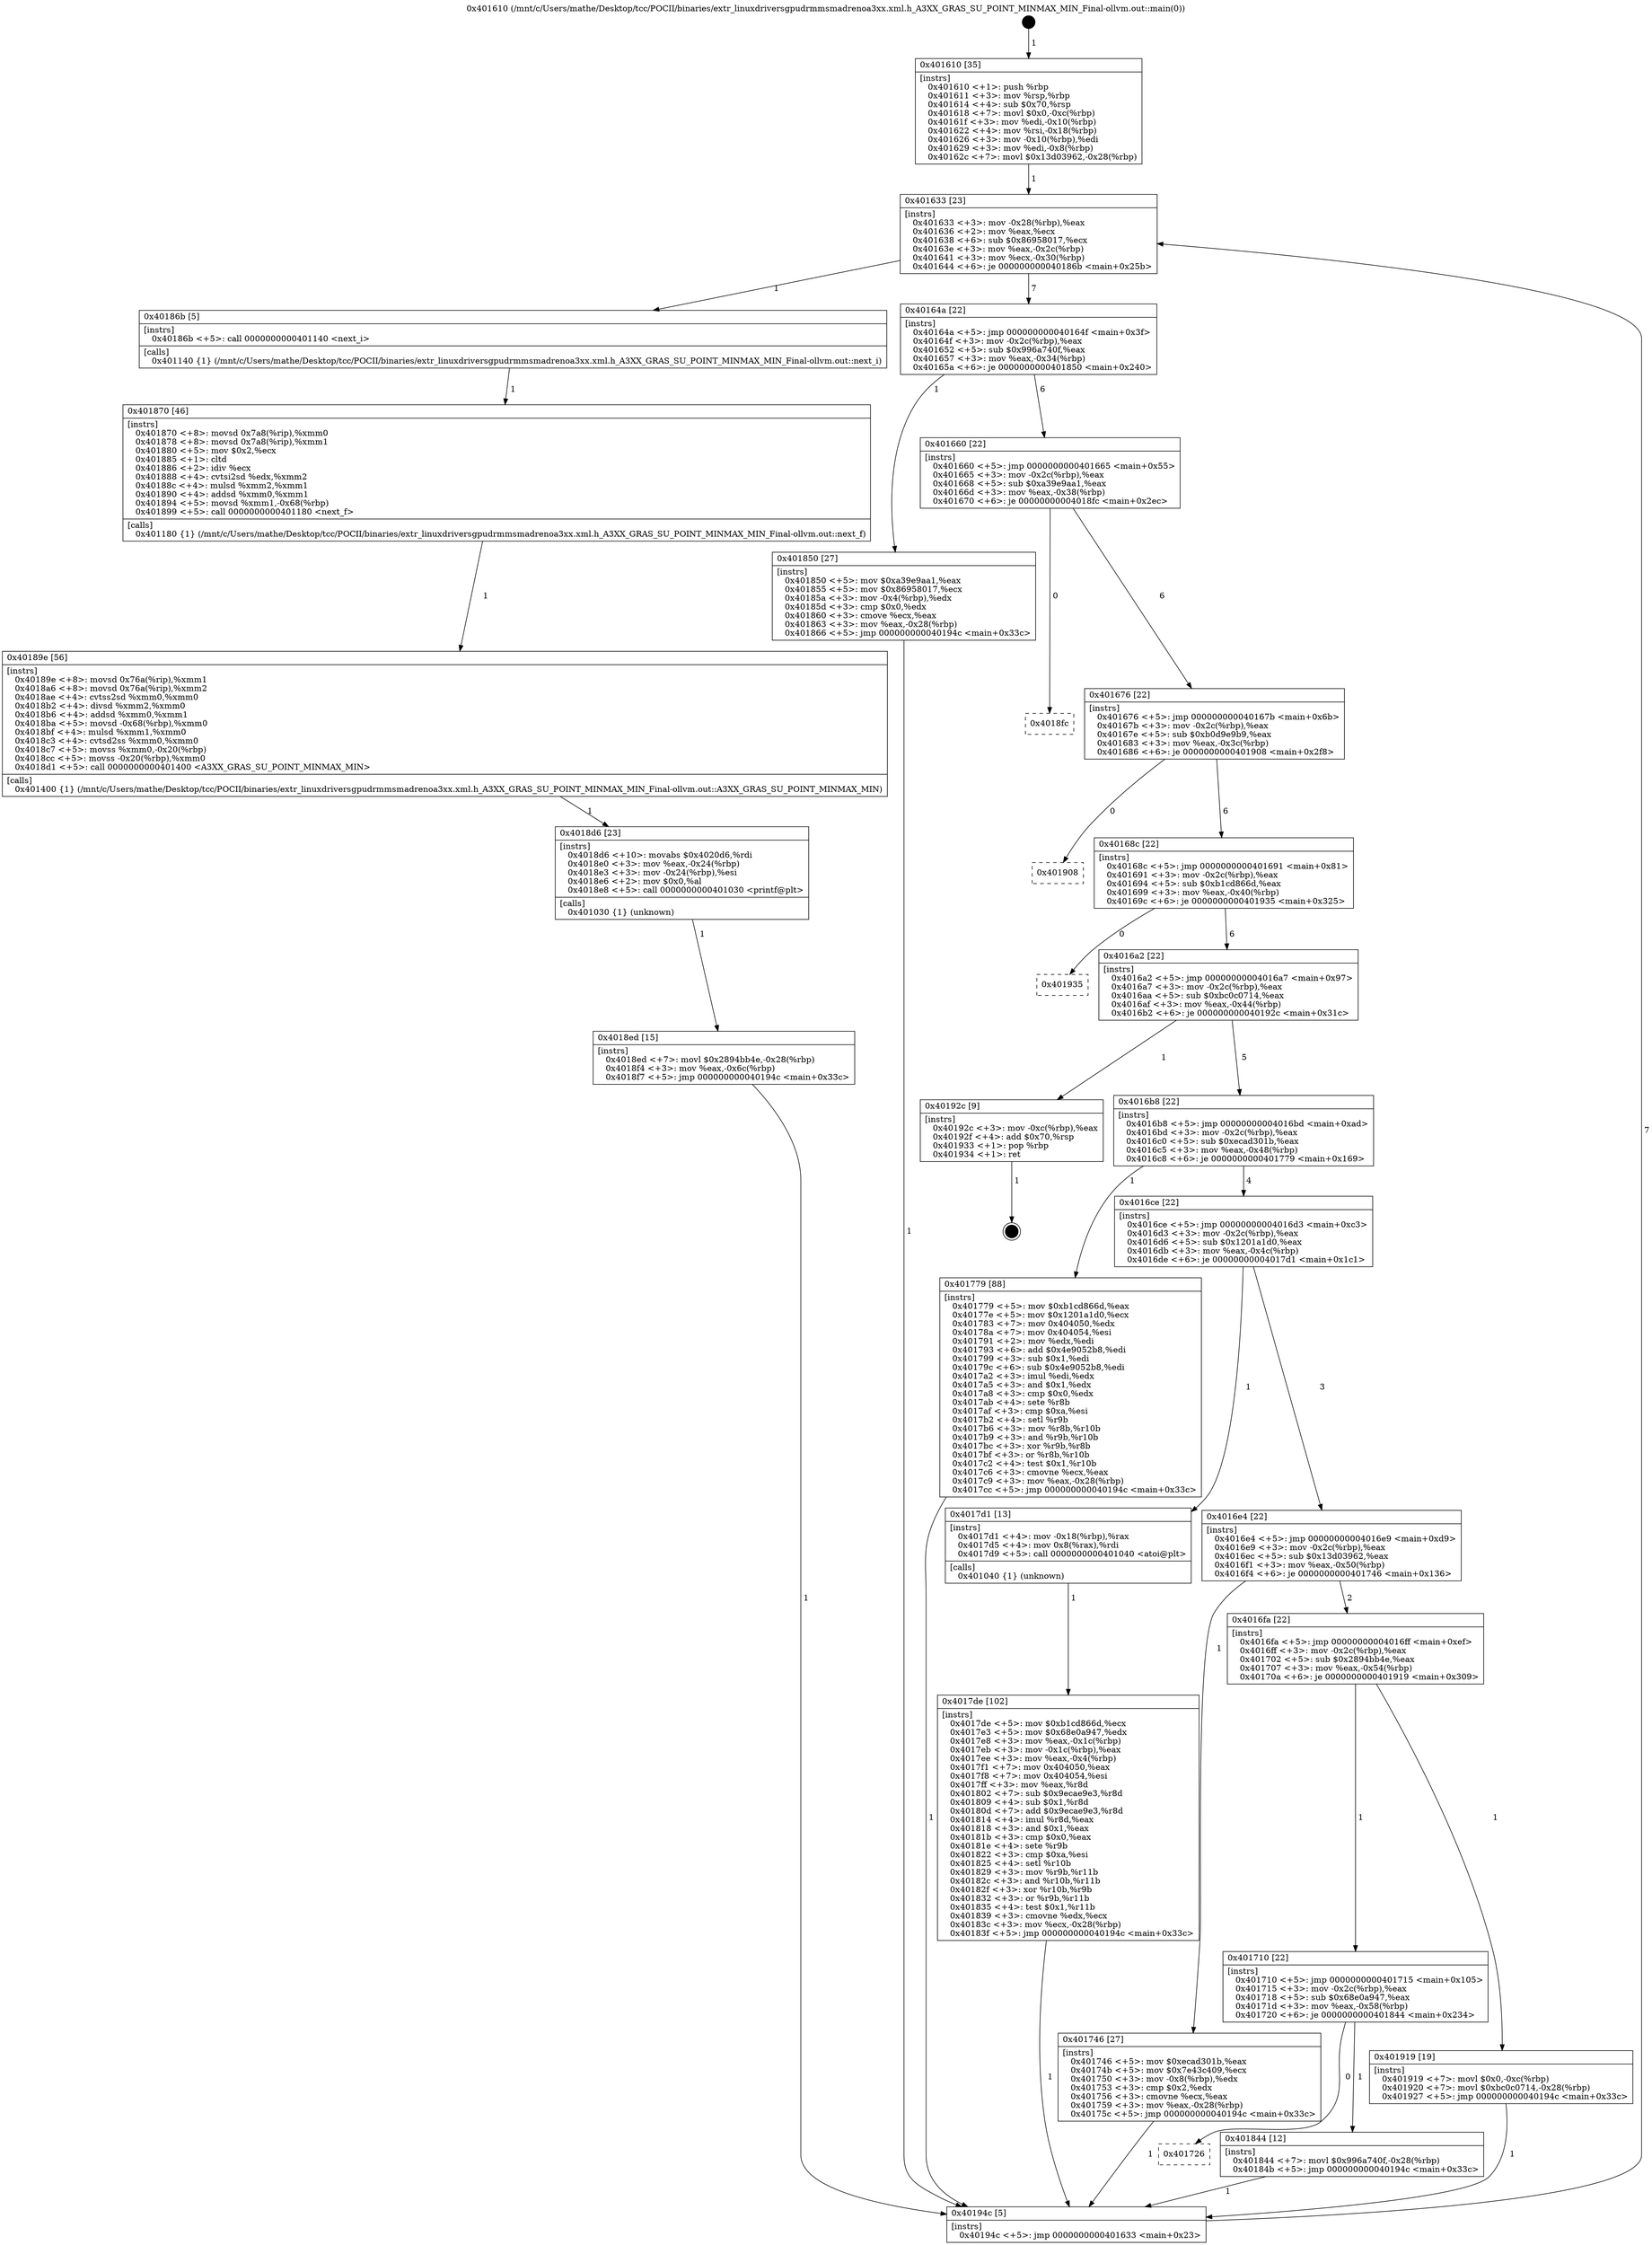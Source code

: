 digraph "0x401610" {
  label = "0x401610 (/mnt/c/Users/mathe/Desktop/tcc/POCII/binaries/extr_linuxdriversgpudrmmsmadrenoa3xx.xml.h_A3XX_GRAS_SU_POINT_MINMAX_MIN_Final-ollvm.out::main(0))"
  labelloc = "t"
  node[shape=record]

  Entry [label="",width=0.3,height=0.3,shape=circle,fillcolor=black,style=filled]
  "0x401633" [label="{
     0x401633 [23]\l
     | [instrs]\l
     &nbsp;&nbsp;0x401633 \<+3\>: mov -0x28(%rbp),%eax\l
     &nbsp;&nbsp;0x401636 \<+2\>: mov %eax,%ecx\l
     &nbsp;&nbsp;0x401638 \<+6\>: sub $0x86958017,%ecx\l
     &nbsp;&nbsp;0x40163e \<+3\>: mov %eax,-0x2c(%rbp)\l
     &nbsp;&nbsp;0x401641 \<+3\>: mov %ecx,-0x30(%rbp)\l
     &nbsp;&nbsp;0x401644 \<+6\>: je 000000000040186b \<main+0x25b\>\l
  }"]
  "0x40186b" [label="{
     0x40186b [5]\l
     | [instrs]\l
     &nbsp;&nbsp;0x40186b \<+5\>: call 0000000000401140 \<next_i\>\l
     | [calls]\l
     &nbsp;&nbsp;0x401140 \{1\} (/mnt/c/Users/mathe/Desktop/tcc/POCII/binaries/extr_linuxdriversgpudrmmsmadrenoa3xx.xml.h_A3XX_GRAS_SU_POINT_MINMAX_MIN_Final-ollvm.out::next_i)\l
  }"]
  "0x40164a" [label="{
     0x40164a [22]\l
     | [instrs]\l
     &nbsp;&nbsp;0x40164a \<+5\>: jmp 000000000040164f \<main+0x3f\>\l
     &nbsp;&nbsp;0x40164f \<+3\>: mov -0x2c(%rbp),%eax\l
     &nbsp;&nbsp;0x401652 \<+5\>: sub $0x996a740f,%eax\l
     &nbsp;&nbsp;0x401657 \<+3\>: mov %eax,-0x34(%rbp)\l
     &nbsp;&nbsp;0x40165a \<+6\>: je 0000000000401850 \<main+0x240\>\l
  }"]
  Exit [label="",width=0.3,height=0.3,shape=circle,fillcolor=black,style=filled,peripheries=2]
  "0x401850" [label="{
     0x401850 [27]\l
     | [instrs]\l
     &nbsp;&nbsp;0x401850 \<+5\>: mov $0xa39e9aa1,%eax\l
     &nbsp;&nbsp;0x401855 \<+5\>: mov $0x86958017,%ecx\l
     &nbsp;&nbsp;0x40185a \<+3\>: mov -0x4(%rbp),%edx\l
     &nbsp;&nbsp;0x40185d \<+3\>: cmp $0x0,%edx\l
     &nbsp;&nbsp;0x401860 \<+3\>: cmove %ecx,%eax\l
     &nbsp;&nbsp;0x401863 \<+3\>: mov %eax,-0x28(%rbp)\l
     &nbsp;&nbsp;0x401866 \<+5\>: jmp 000000000040194c \<main+0x33c\>\l
  }"]
  "0x401660" [label="{
     0x401660 [22]\l
     | [instrs]\l
     &nbsp;&nbsp;0x401660 \<+5\>: jmp 0000000000401665 \<main+0x55\>\l
     &nbsp;&nbsp;0x401665 \<+3\>: mov -0x2c(%rbp),%eax\l
     &nbsp;&nbsp;0x401668 \<+5\>: sub $0xa39e9aa1,%eax\l
     &nbsp;&nbsp;0x40166d \<+3\>: mov %eax,-0x38(%rbp)\l
     &nbsp;&nbsp;0x401670 \<+6\>: je 00000000004018fc \<main+0x2ec\>\l
  }"]
  "0x4018ed" [label="{
     0x4018ed [15]\l
     | [instrs]\l
     &nbsp;&nbsp;0x4018ed \<+7\>: movl $0x2894bb4e,-0x28(%rbp)\l
     &nbsp;&nbsp;0x4018f4 \<+3\>: mov %eax,-0x6c(%rbp)\l
     &nbsp;&nbsp;0x4018f7 \<+5\>: jmp 000000000040194c \<main+0x33c\>\l
  }"]
  "0x4018fc" [label="{
     0x4018fc\l
  }", style=dashed]
  "0x401676" [label="{
     0x401676 [22]\l
     | [instrs]\l
     &nbsp;&nbsp;0x401676 \<+5\>: jmp 000000000040167b \<main+0x6b\>\l
     &nbsp;&nbsp;0x40167b \<+3\>: mov -0x2c(%rbp),%eax\l
     &nbsp;&nbsp;0x40167e \<+5\>: sub $0xb0d9e9b9,%eax\l
     &nbsp;&nbsp;0x401683 \<+3\>: mov %eax,-0x3c(%rbp)\l
     &nbsp;&nbsp;0x401686 \<+6\>: je 0000000000401908 \<main+0x2f8\>\l
  }"]
  "0x4018d6" [label="{
     0x4018d6 [23]\l
     | [instrs]\l
     &nbsp;&nbsp;0x4018d6 \<+10\>: movabs $0x4020d6,%rdi\l
     &nbsp;&nbsp;0x4018e0 \<+3\>: mov %eax,-0x24(%rbp)\l
     &nbsp;&nbsp;0x4018e3 \<+3\>: mov -0x24(%rbp),%esi\l
     &nbsp;&nbsp;0x4018e6 \<+2\>: mov $0x0,%al\l
     &nbsp;&nbsp;0x4018e8 \<+5\>: call 0000000000401030 \<printf@plt\>\l
     | [calls]\l
     &nbsp;&nbsp;0x401030 \{1\} (unknown)\l
  }"]
  "0x401908" [label="{
     0x401908\l
  }", style=dashed]
  "0x40168c" [label="{
     0x40168c [22]\l
     | [instrs]\l
     &nbsp;&nbsp;0x40168c \<+5\>: jmp 0000000000401691 \<main+0x81\>\l
     &nbsp;&nbsp;0x401691 \<+3\>: mov -0x2c(%rbp),%eax\l
     &nbsp;&nbsp;0x401694 \<+5\>: sub $0xb1cd866d,%eax\l
     &nbsp;&nbsp;0x401699 \<+3\>: mov %eax,-0x40(%rbp)\l
     &nbsp;&nbsp;0x40169c \<+6\>: je 0000000000401935 \<main+0x325\>\l
  }"]
  "0x40189e" [label="{
     0x40189e [56]\l
     | [instrs]\l
     &nbsp;&nbsp;0x40189e \<+8\>: movsd 0x76a(%rip),%xmm1\l
     &nbsp;&nbsp;0x4018a6 \<+8\>: movsd 0x76a(%rip),%xmm2\l
     &nbsp;&nbsp;0x4018ae \<+4\>: cvtss2sd %xmm0,%xmm0\l
     &nbsp;&nbsp;0x4018b2 \<+4\>: divsd %xmm2,%xmm0\l
     &nbsp;&nbsp;0x4018b6 \<+4\>: addsd %xmm0,%xmm1\l
     &nbsp;&nbsp;0x4018ba \<+5\>: movsd -0x68(%rbp),%xmm0\l
     &nbsp;&nbsp;0x4018bf \<+4\>: mulsd %xmm1,%xmm0\l
     &nbsp;&nbsp;0x4018c3 \<+4\>: cvtsd2ss %xmm0,%xmm0\l
     &nbsp;&nbsp;0x4018c7 \<+5\>: movss %xmm0,-0x20(%rbp)\l
     &nbsp;&nbsp;0x4018cc \<+5\>: movss -0x20(%rbp),%xmm0\l
     &nbsp;&nbsp;0x4018d1 \<+5\>: call 0000000000401400 \<A3XX_GRAS_SU_POINT_MINMAX_MIN\>\l
     | [calls]\l
     &nbsp;&nbsp;0x401400 \{1\} (/mnt/c/Users/mathe/Desktop/tcc/POCII/binaries/extr_linuxdriversgpudrmmsmadrenoa3xx.xml.h_A3XX_GRAS_SU_POINT_MINMAX_MIN_Final-ollvm.out::A3XX_GRAS_SU_POINT_MINMAX_MIN)\l
  }"]
  "0x401935" [label="{
     0x401935\l
  }", style=dashed]
  "0x4016a2" [label="{
     0x4016a2 [22]\l
     | [instrs]\l
     &nbsp;&nbsp;0x4016a2 \<+5\>: jmp 00000000004016a7 \<main+0x97\>\l
     &nbsp;&nbsp;0x4016a7 \<+3\>: mov -0x2c(%rbp),%eax\l
     &nbsp;&nbsp;0x4016aa \<+5\>: sub $0xbc0c0714,%eax\l
     &nbsp;&nbsp;0x4016af \<+3\>: mov %eax,-0x44(%rbp)\l
     &nbsp;&nbsp;0x4016b2 \<+6\>: je 000000000040192c \<main+0x31c\>\l
  }"]
  "0x401870" [label="{
     0x401870 [46]\l
     | [instrs]\l
     &nbsp;&nbsp;0x401870 \<+8\>: movsd 0x7a8(%rip),%xmm0\l
     &nbsp;&nbsp;0x401878 \<+8\>: movsd 0x7a8(%rip),%xmm1\l
     &nbsp;&nbsp;0x401880 \<+5\>: mov $0x2,%ecx\l
     &nbsp;&nbsp;0x401885 \<+1\>: cltd\l
     &nbsp;&nbsp;0x401886 \<+2\>: idiv %ecx\l
     &nbsp;&nbsp;0x401888 \<+4\>: cvtsi2sd %edx,%xmm2\l
     &nbsp;&nbsp;0x40188c \<+4\>: mulsd %xmm2,%xmm1\l
     &nbsp;&nbsp;0x401890 \<+4\>: addsd %xmm0,%xmm1\l
     &nbsp;&nbsp;0x401894 \<+5\>: movsd %xmm1,-0x68(%rbp)\l
     &nbsp;&nbsp;0x401899 \<+5\>: call 0000000000401180 \<next_f\>\l
     | [calls]\l
     &nbsp;&nbsp;0x401180 \{1\} (/mnt/c/Users/mathe/Desktop/tcc/POCII/binaries/extr_linuxdriversgpudrmmsmadrenoa3xx.xml.h_A3XX_GRAS_SU_POINT_MINMAX_MIN_Final-ollvm.out::next_f)\l
  }"]
  "0x40192c" [label="{
     0x40192c [9]\l
     | [instrs]\l
     &nbsp;&nbsp;0x40192c \<+3\>: mov -0xc(%rbp),%eax\l
     &nbsp;&nbsp;0x40192f \<+4\>: add $0x70,%rsp\l
     &nbsp;&nbsp;0x401933 \<+1\>: pop %rbp\l
     &nbsp;&nbsp;0x401934 \<+1\>: ret\l
  }"]
  "0x4016b8" [label="{
     0x4016b8 [22]\l
     | [instrs]\l
     &nbsp;&nbsp;0x4016b8 \<+5\>: jmp 00000000004016bd \<main+0xad\>\l
     &nbsp;&nbsp;0x4016bd \<+3\>: mov -0x2c(%rbp),%eax\l
     &nbsp;&nbsp;0x4016c0 \<+5\>: sub $0xecad301b,%eax\l
     &nbsp;&nbsp;0x4016c5 \<+3\>: mov %eax,-0x48(%rbp)\l
     &nbsp;&nbsp;0x4016c8 \<+6\>: je 0000000000401779 \<main+0x169\>\l
  }"]
  "0x401726" [label="{
     0x401726\l
  }", style=dashed]
  "0x401779" [label="{
     0x401779 [88]\l
     | [instrs]\l
     &nbsp;&nbsp;0x401779 \<+5\>: mov $0xb1cd866d,%eax\l
     &nbsp;&nbsp;0x40177e \<+5\>: mov $0x1201a1d0,%ecx\l
     &nbsp;&nbsp;0x401783 \<+7\>: mov 0x404050,%edx\l
     &nbsp;&nbsp;0x40178a \<+7\>: mov 0x404054,%esi\l
     &nbsp;&nbsp;0x401791 \<+2\>: mov %edx,%edi\l
     &nbsp;&nbsp;0x401793 \<+6\>: add $0x4e9052b8,%edi\l
     &nbsp;&nbsp;0x401799 \<+3\>: sub $0x1,%edi\l
     &nbsp;&nbsp;0x40179c \<+6\>: sub $0x4e9052b8,%edi\l
     &nbsp;&nbsp;0x4017a2 \<+3\>: imul %edi,%edx\l
     &nbsp;&nbsp;0x4017a5 \<+3\>: and $0x1,%edx\l
     &nbsp;&nbsp;0x4017a8 \<+3\>: cmp $0x0,%edx\l
     &nbsp;&nbsp;0x4017ab \<+4\>: sete %r8b\l
     &nbsp;&nbsp;0x4017af \<+3\>: cmp $0xa,%esi\l
     &nbsp;&nbsp;0x4017b2 \<+4\>: setl %r9b\l
     &nbsp;&nbsp;0x4017b6 \<+3\>: mov %r8b,%r10b\l
     &nbsp;&nbsp;0x4017b9 \<+3\>: and %r9b,%r10b\l
     &nbsp;&nbsp;0x4017bc \<+3\>: xor %r9b,%r8b\l
     &nbsp;&nbsp;0x4017bf \<+3\>: or %r8b,%r10b\l
     &nbsp;&nbsp;0x4017c2 \<+4\>: test $0x1,%r10b\l
     &nbsp;&nbsp;0x4017c6 \<+3\>: cmovne %ecx,%eax\l
     &nbsp;&nbsp;0x4017c9 \<+3\>: mov %eax,-0x28(%rbp)\l
     &nbsp;&nbsp;0x4017cc \<+5\>: jmp 000000000040194c \<main+0x33c\>\l
  }"]
  "0x4016ce" [label="{
     0x4016ce [22]\l
     | [instrs]\l
     &nbsp;&nbsp;0x4016ce \<+5\>: jmp 00000000004016d3 \<main+0xc3\>\l
     &nbsp;&nbsp;0x4016d3 \<+3\>: mov -0x2c(%rbp),%eax\l
     &nbsp;&nbsp;0x4016d6 \<+5\>: sub $0x1201a1d0,%eax\l
     &nbsp;&nbsp;0x4016db \<+3\>: mov %eax,-0x4c(%rbp)\l
     &nbsp;&nbsp;0x4016de \<+6\>: je 00000000004017d1 \<main+0x1c1\>\l
  }"]
  "0x401844" [label="{
     0x401844 [12]\l
     | [instrs]\l
     &nbsp;&nbsp;0x401844 \<+7\>: movl $0x996a740f,-0x28(%rbp)\l
     &nbsp;&nbsp;0x40184b \<+5\>: jmp 000000000040194c \<main+0x33c\>\l
  }"]
  "0x4017d1" [label="{
     0x4017d1 [13]\l
     | [instrs]\l
     &nbsp;&nbsp;0x4017d1 \<+4\>: mov -0x18(%rbp),%rax\l
     &nbsp;&nbsp;0x4017d5 \<+4\>: mov 0x8(%rax),%rdi\l
     &nbsp;&nbsp;0x4017d9 \<+5\>: call 0000000000401040 \<atoi@plt\>\l
     | [calls]\l
     &nbsp;&nbsp;0x401040 \{1\} (unknown)\l
  }"]
  "0x4016e4" [label="{
     0x4016e4 [22]\l
     | [instrs]\l
     &nbsp;&nbsp;0x4016e4 \<+5\>: jmp 00000000004016e9 \<main+0xd9\>\l
     &nbsp;&nbsp;0x4016e9 \<+3\>: mov -0x2c(%rbp),%eax\l
     &nbsp;&nbsp;0x4016ec \<+5\>: sub $0x13d03962,%eax\l
     &nbsp;&nbsp;0x4016f1 \<+3\>: mov %eax,-0x50(%rbp)\l
     &nbsp;&nbsp;0x4016f4 \<+6\>: je 0000000000401746 \<main+0x136\>\l
  }"]
  "0x401710" [label="{
     0x401710 [22]\l
     | [instrs]\l
     &nbsp;&nbsp;0x401710 \<+5\>: jmp 0000000000401715 \<main+0x105\>\l
     &nbsp;&nbsp;0x401715 \<+3\>: mov -0x2c(%rbp),%eax\l
     &nbsp;&nbsp;0x401718 \<+5\>: sub $0x68e0a947,%eax\l
     &nbsp;&nbsp;0x40171d \<+3\>: mov %eax,-0x58(%rbp)\l
     &nbsp;&nbsp;0x401720 \<+6\>: je 0000000000401844 \<main+0x234\>\l
  }"]
  "0x401746" [label="{
     0x401746 [27]\l
     | [instrs]\l
     &nbsp;&nbsp;0x401746 \<+5\>: mov $0xecad301b,%eax\l
     &nbsp;&nbsp;0x40174b \<+5\>: mov $0x7e43c409,%ecx\l
     &nbsp;&nbsp;0x401750 \<+3\>: mov -0x8(%rbp),%edx\l
     &nbsp;&nbsp;0x401753 \<+3\>: cmp $0x2,%edx\l
     &nbsp;&nbsp;0x401756 \<+3\>: cmovne %ecx,%eax\l
     &nbsp;&nbsp;0x401759 \<+3\>: mov %eax,-0x28(%rbp)\l
     &nbsp;&nbsp;0x40175c \<+5\>: jmp 000000000040194c \<main+0x33c\>\l
  }"]
  "0x4016fa" [label="{
     0x4016fa [22]\l
     | [instrs]\l
     &nbsp;&nbsp;0x4016fa \<+5\>: jmp 00000000004016ff \<main+0xef\>\l
     &nbsp;&nbsp;0x4016ff \<+3\>: mov -0x2c(%rbp),%eax\l
     &nbsp;&nbsp;0x401702 \<+5\>: sub $0x2894bb4e,%eax\l
     &nbsp;&nbsp;0x401707 \<+3\>: mov %eax,-0x54(%rbp)\l
     &nbsp;&nbsp;0x40170a \<+6\>: je 0000000000401919 \<main+0x309\>\l
  }"]
  "0x40194c" [label="{
     0x40194c [5]\l
     | [instrs]\l
     &nbsp;&nbsp;0x40194c \<+5\>: jmp 0000000000401633 \<main+0x23\>\l
  }"]
  "0x401610" [label="{
     0x401610 [35]\l
     | [instrs]\l
     &nbsp;&nbsp;0x401610 \<+1\>: push %rbp\l
     &nbsp;&nbsp;0x401611 \<+3\>: mov %rsp,%rbp\l
     &nbsp;&nbsp;0x401614 \<+4\>: sub $0x70,%rsp\l
     &nbsp;&nbsp;0x401618 \<+7\>: movl $0x0,-0xc(%rbp)\l
     &nbsp;&nbsp;0x40161f \<+3\>: mov %edi,-0x10(%rbp)\l
     &nbsp;&nbsp;0x401622 \<+4\>: mov %rsi,-0x18(%rbp)\l
     &nbsp;&nbsp;0x401626 \<+3\>: mov -0x10(%rbp),%edi\l
     &nbsp;&nbsp;0x401629 \<+3\>: mov %edi,-0x8(%rbp)\l
     &nbsp;&nbsp;0x40162c \<+7\>: movl $0x13d03962,-0x28(%rbp)\l
  }"]
  "0x4017de" [label="{
     0x4017de [102]\l
     | [instrs]\l
     &nbsp;&nbsp;0x4017de \<+5\>: mov $0xb1cd866d,%ecx\l
     &nbsp;&nbsp;0x4017e3 \<+5\>: mov $0x68e0a947,%edx\l
     &nbsp;&nbsp;0x4017e8 \<+3\>: mov %eax,-0x1c(%rbp)\l
     &nbsp;&nbsp;0x4017eb \<+3\>: mov -0x1c(%rbp),%eax\l
     &nbsp;&nbsp;0x4017ee \<+3\>: mov %eax,-0x4(%rbp)\l
     &nbsp;&nbsp;0x4017f1 \<+7\>: mov 0x404050,%eax\l
     &nbsp;&nbsp;0x4017f8 \<+7\>: mov 0x404054,%esi\l
     &nbsp;&nbsp;0x4017ff \<+3\>: mov %eax,%r8d\l
     &nbsp;&nbsp;0x401802 \<+7\>: sub $0x9ecae9e3,%r8d\l
     &nbsp;&nbsp;0x401809 \<+4\>: sub $0x1,%r8d\l
     &nbsp;&nbsp;0x40180d \<+7\>: add $0x9ecae9e3,%r8d\l
     &nbsp;&nbsp;0x401814 \<+4\>: imul %r8d,%eax\l
     &nbsp;&nbsp;0x401818 \<+3\>: and $0x1,%eax\l
     &nbsp;&nbsp;0x40181b \<+3\>: cmp $0x0,%eax\l
     &nbsp;&nbsp;0x40181e \<+4\>: sete %r9b\l
     &nbsp;&nbsp;0x401822 \<+3\>: cmp $0xa,%esi\l
     &nbsp;&nbsp;0x401825 \<+4\>: setl %r10b\l
     &nbsp;&nbsp;0x401829 \<+3\>: mov %r9b,%r11b\l
     &nbsp;&nbsp;0x40182c \<+3\>: and %r10b,%r11b\l
     &nbsp;&nbsp;0x40182f \<+3\>: xor %r10b,%r9b\l
     &nbsp;&nbsp;0x401832 \<+3\>: or %r9b,%r11b\l
     &nbsp;&nbsp;0x401835 \<+4\>: test $0x1,%r11b\l
     &nbsp;&nbsp;0x401839 \<+3\>: cmovne %edx,%ecx\l
     &nbsp;&nbsp;0x40183c \<+3\>: mov %ecx,-0x28(%rbp)\l
     &nbsp;&nbsp;0x40183f \<+5\>: jmp 000000000040194c \<main+0x33c\>\l
  }"]
  "0x401919" [label="{
     0x401919 [19]\l
     | [instrs]\l
     &nbsp;&nbsp;0x401919 \<+7\>: movl $0x0,-0xc(%rbp)\l
     &nbsp;&nbsp;0x401920 \<+7\>: movl $0xbc0c0714,-0x28(%rbp)\l
     &nbsp;&nbsp;0x401927 \<+5\>: jmp 000000000040194c \<main+0x33c\>\l
  }"]
  Entry -> "0x401610" [label=" 1"]
  "0x401633" -> "0x40186b" [label=" 1"]
  "0x401633" -> "0x40164a" [label=" 7"]
  "0x40192c" -> Exit [label=" 1"]
  "0x40164a" -> "0x401850" [label=" 1"]
  "0x40164a" -> "0x401660" [label=" 6"]
  "0x401919" -> "0x40194c" [label=" 1"]
  "0x401660" -> "0x4018fc" [label=" 0"]
  "0x401660" -> "0x401676" [label=" 6"]
  "0x4018ed" -> "0x40194c" [label=" 1"]
  "0x401676" -> "0x401908" [label=" 0"]
  "0x401676" -> "0x40168c" [label=" 6"]
  "0x4018d6" -> "0x4018ed" [label=" 1"]
  "0x40168c" -> "0x401935" [label=" 0"]
  "0x40168c" -> "0x4016a2" [label=" 6"]
  "0x40189e" -> "0x4018d6" [label=" 1"]
  "0x4016a2" -> "0x40192c" [label=" 1"]
  "0x4016a2" -> "0x4016b8" [label=" 5"]
  "0x401870" -> "0x40189e" [label=" 1"]
  "0x4016b8" -> "0x401779" [label=" 1"]
  "0x4016b8" -> "0x4016ce" [label=" 4"]
  "0x40186b" -> "0x401870" [label=" 1"]
  "0x4016ce" -> "0x4017d1" [label=" 1"]
  "0x4016ce" -> "0x4016e4" [label=" 3"]
  "0x401850" -> "0x40194c" [label=" 1"]
  "0x4016e4" -> "0x401746" [label=" 1"]
  "0x4016e4" -> "0x4016fa" [label=" 2"]
  "0x401746" -> "0x40194c" [label=" 1"]
  "0x401610" -> "0x401633" [label=" 1"]
  "0x40194c" -> "0x401633" [label=" 7"]
  "0x401779" -> "0x40194c" [label=" 1"]
  "0x4017d1" -> "0x4017de" [label=" 1"]
  "0x4017de" -> "0x40194c" [label=" 1"]
  "0x401710" -> "0x401726" [label=" 0"]
  "0x4016fa" -> "0x401919" [label=" 1"]
  "0x4016fa" -> "0x401710" [label=" 1"]
  "0x401844" -> "0x40194c" [label=" 1"]
  "0x401710" -> "0x401844" [label=" 1"]
}
